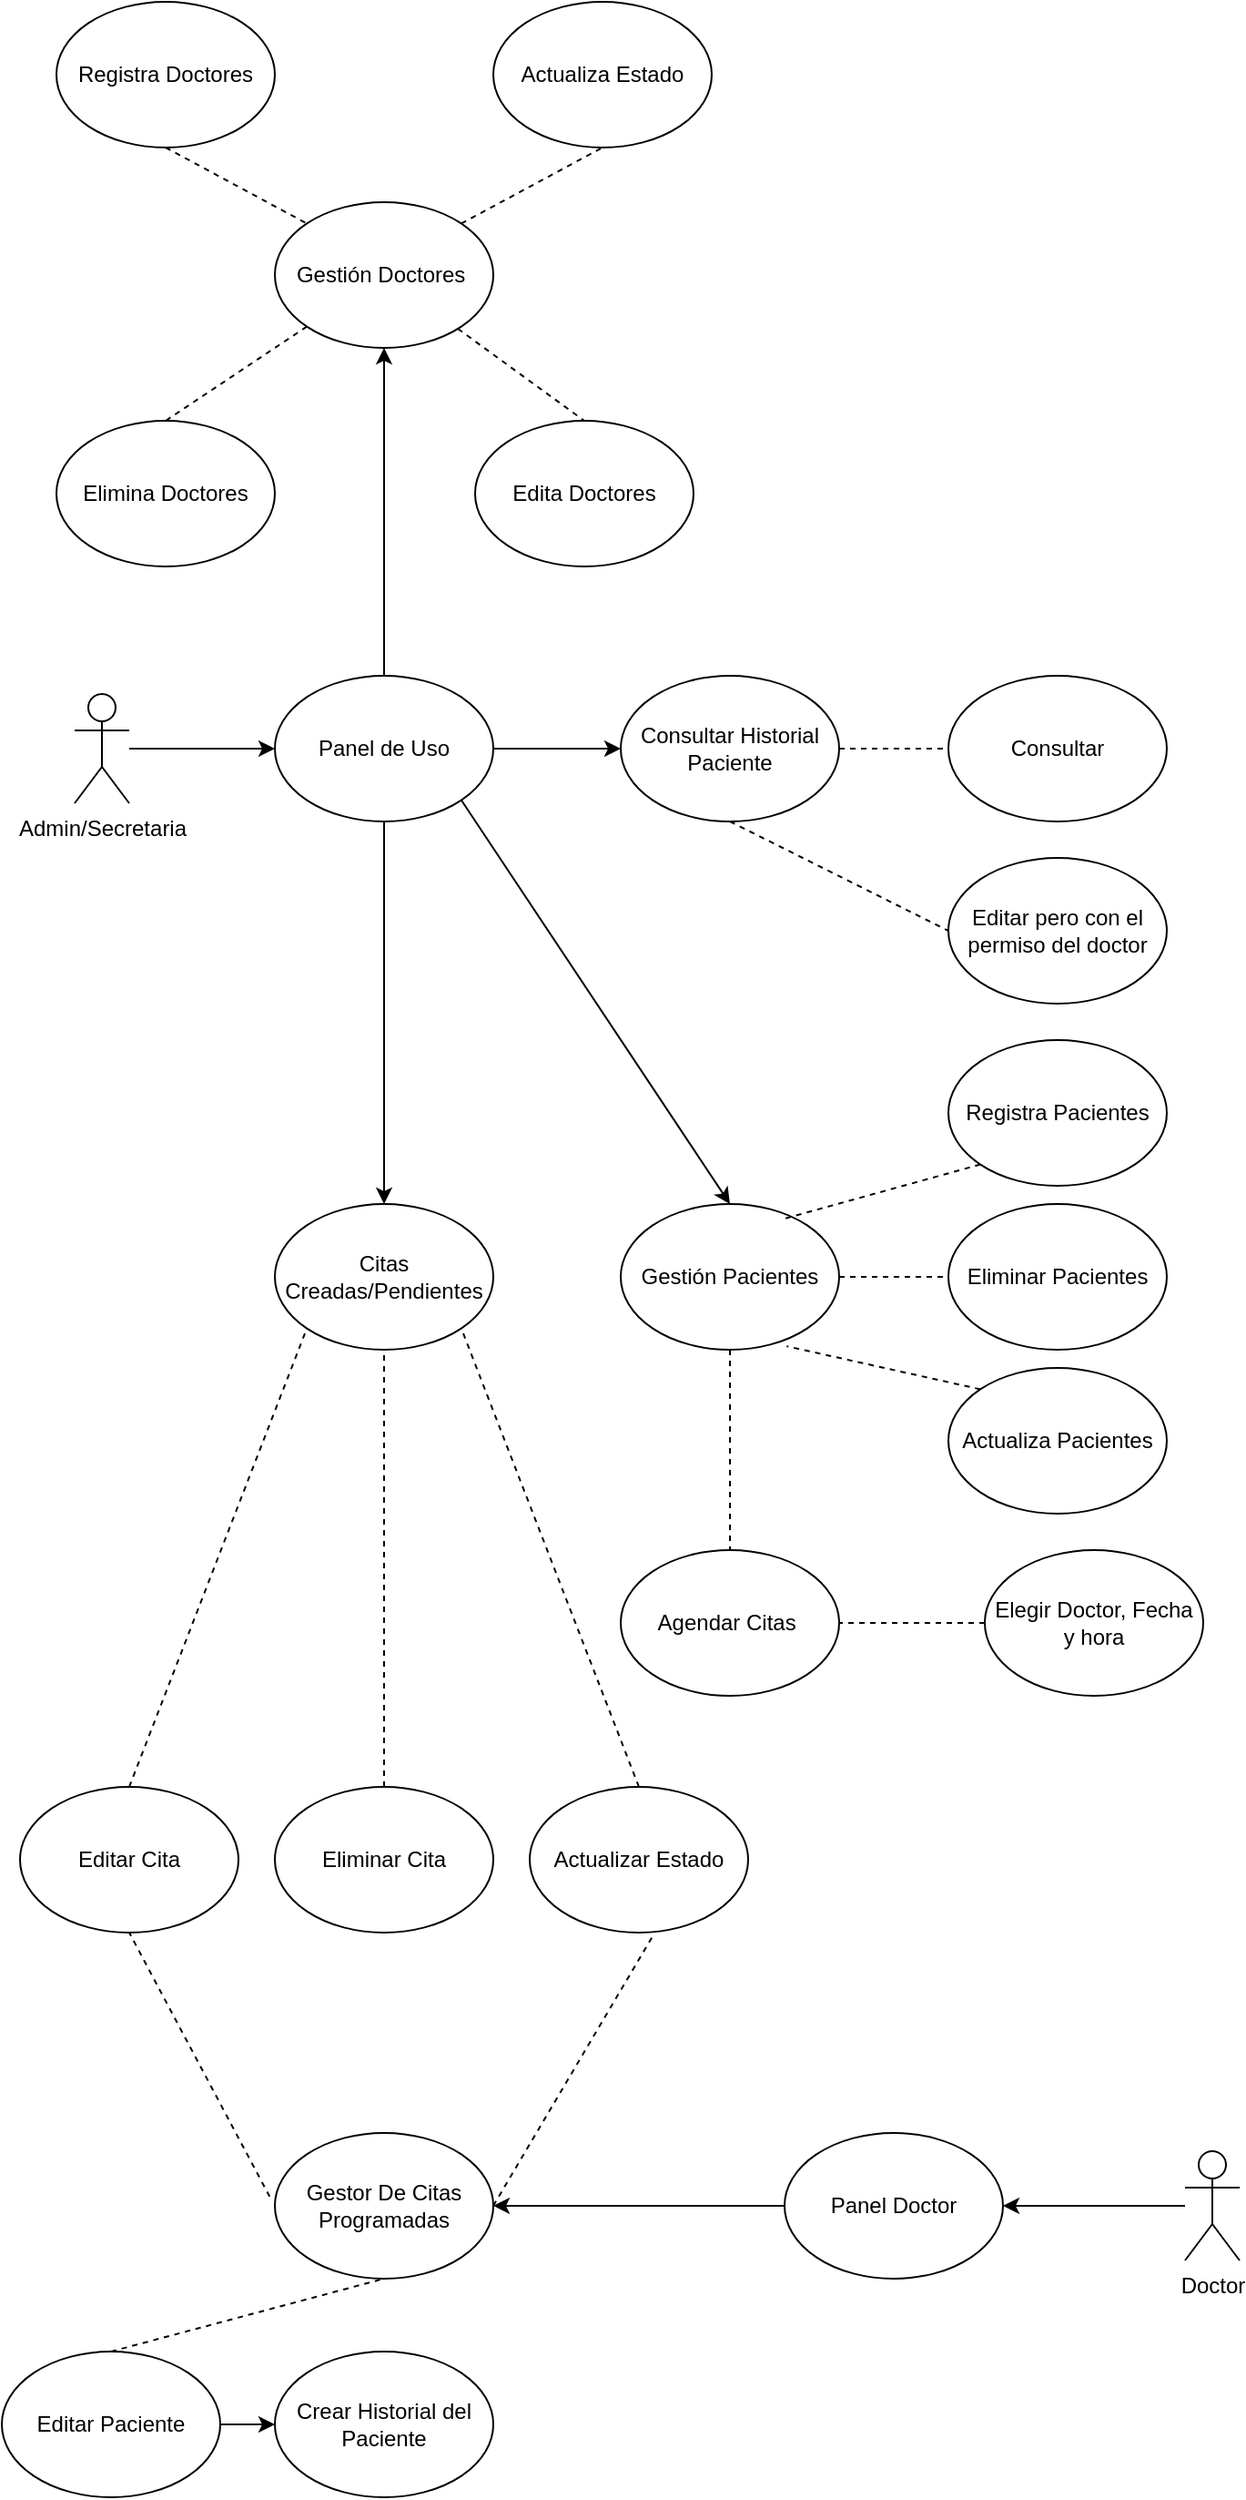 <mxfile version="24.8.8">
  <diagram id="C5RBs43oDa-KdzZeNtuy" name="Page-1">
    <mxGraphModel dx="969" dy="2106" grid="1" gridSize="10" guides="1" tooltips="1" connect="1" arrows="1" fold="1" page="1" pageScale="1" pageWidth="1200" pageHeight="1600" math="0" shadow="0">
      <root>
        <mxCell id="WIyWlLk6GJQsqaUBKTNV-0" />
        <mxCell id="WIyWlLk6GJQsqaUBKTNV-1" parent="WIyWlLk6GJQsqaUBKTNV-0" />
        <mxCell id="KbxSTa9vtQZzKU41vYDJ-8" style="edgeStyle=orthogonalEdgeStyle;rounded=0;orthogonalLoop=1;jettySize=auto;html=1;" parent="WIyWlLk6GJQsqaUBKTNV-1" source="KbxSTa9vtQZzKU41vYDJ-4" target="KbxSTa9vtQZzKU41vYDJ-7" edge="1">
          <mxGeometry relative="1" as="geometry" />
        </mxCell>
        <mxCell id="KbxSTa9vtQZzKU41vYDJ-4" value="Admin/Secretaria" style="shape=umlActor;verticalLabelPosition=bottom;verticalAlign=top;html=1;outlineConnect=0;" parent="WIyWlLk6GJQsqaUBKTNV-1" vertex="1">
          <mxGeometry x="40" y="30" width="30" height="60" as="geometry" />
        </mxCell>
        <mxCell id="x1irQN6WV5oAdEae_Agx-1" style="edgeStyle=orthogonalEdgeStyle;rounded=0;orthogonalLoop=1;jettySize=auto;html=1;entryX=0.5;entryY=1;entryDx=0;entryDy=0;exitX=0.5;exitY=0;exitDx=0;exitDy=0;" edge="1" parent="WIyWlLk6GJQsqaUBKTNV-1" source="KbxSTa9vtQZzKU41vYDJ-7" target="KbxSTa9vtQZzKU41vYDJ-9">
          <mxGeometry relative="1" as="geometry">
            <mxPoint x="180" y="-190" as="sourcePoint" />
          </mxGeometry>
        </mxCell>
        <mxCell id="x1irQN6WV5oAdEae_Agx-4" style="rounded=0;orthogonalLoop=1;jettySize=auto;html=1;entryX=0.5;entryY=0;entryDx=0;entryDy=0;elbow=vertical;exitX=1;exitY=1;exitDx=0;exitDy=0;" edge="1" parent="WIyWlLk6GJQsqaUBKTNV-1" source="KbxSTa9vtQZzKU41vYDJ-7" target="KbxSTa9vtQZzKU41vYDJ-23">
          <mxGeometry relative="1" as="geometry" />
        </mxCell>
        <mxCell id="x1irQN6WV5oAdEae_Agx-7" style="edgeStyle=orthogonalEdgeStyle;rounded=0;orthogonalLoop=1;jettySize=auto;html=1;entryX=0.5;entryY=0;entryDx=0;entryDy=0;" edge="1" parent="WIyWlLk6GJQsqaUBKTNV-1" source="KbxSTa9vtQZzKU41vYDJ-7" target="x1irQN6WV5oAdEae_Agx-5">
          <mxGeometry relative="1" as="geometry" />
        </mxCell>
        <mxCell id="x1irQN6WV5oAdEae_Agx-25" style="edgeStyle=orthogonalEdgeStyle;rounded=0;orthogonalLoop=1;jettySize=auto;html=1;exitX=1;exitY=0.5;exitDx=0;exitDy=0;" edge="1" parent="WIyWlLk6GJQsqaUBKTNV-1" source="KbxSTa9vtQZzKU41vYDJ-7" target="x1irQN6WV5oAdEae_Agx-24">
          <mxGeometry relative="1" as="geometry" />
        </mxCell>
        <mxCell id="KbxSTa9vtQZzKU41vYDJ-7" value="Panel de Uso" style="ellipse;whiteSpace=wrap;html=1;" parent="WIyWlLk6GJQsqaUBKTNV-1" vertex="1">
          <mxGeometry x="150" y="20" width="120" height="80" as="geometry" />
        </mxCell>
        <mxCell id="KbxSTa9vtQZzKU41vYDJ-9" value="Gestión Doctores&amp;nbsp;" style="ellipse;whiteSpace=wrap;html=1;" parent="WIyWlLk6GJQsqaUBKTNV-1" vertex="1">
          <mxGeometry x="150" y="-240" width="120" height="80" as="geometry" />
        </mxCell>
        <mxCell id="KbxSTa9vtQZzKU41vYDJ-13" value="" style="endArrow=none;dashed=1;html=1;rounded=0;entryX=0.5;entryY=0;entryDx=0;entryDy=0;exitX=0;exitY=1;exitDx=0;exitDy=0;" parent="WIyWlLk6GJQsqaUBKTNV-1" source="KbxSTa9vtQZzKU41vYDJ-9" target="KbxSTa9vtQZzKU41vYDJ-14" edge="1">
          <mxGeometry width="50" height="50" relative="1" as="geometry">
            <mxPoint x="470" y="-180" as="sourcePoint" />
            <mxPoint x="420" y="-90" as="targetPoint" />
            <Array as="points" />
          </mxGeometry>
        </mxCell>
        <mxCell id="KbxSTa9vtQZzKU41vYDJ-14" value="Elimina Doctores" style="ellipse;whiteSpace=wrap;html=1;" parent="WIyWlLk6GJQsqaUBKTNV-1" vertex="1">
          <mxGeometry x="30" y="-120" width="120" height="80" as="geometry" />
        </mxCell>
        <mxCell id="KbxSTa9vtQZzKU41vYDJ-16" value="Edita Doctores" style="ellipse;whiteSpace=wrap;html=1;" parent="WIyWlLk6GJQsqaUBKTNV-1" vertex="1">
          <mxGeometry x="260" y="-120" width="120" height="80" as="geometry" />
        </mxCell>
        <mxCell id="KbxSTa9vtQZzKU41vYDJ-19" value="" style="endArrow=none;dashed=1;html=1;rounded=0;entryX=0.5;entryY=0;entryDx=0;entryDy=0;" parent="WIyWlLk6GJQsqaUBKTNV-1" source="KbxSTa9vtQZzKU41vYDJ-9" target="KbxSTa9vtQZzKU41vYDJ-16" edge="1">
          <mxGeometry width="50" height="50" relative="1" as="geometry">
            <mxPoint x="300" y="-20" as="sourcePoint" />
            <mxPoint x="350" y="-70" as="targetPoint" />
          </mxGeometry>
        </mxCell>
        <mxCell id="KbxSTa9vtQZzKU41vYDJ-21" value="" style="endArrow=none;dashed=1;html=1;rounded=0;exitX=1;exitY=0;exitDx=0;exitDy=0;entryX=0.5;entryY=1;entryDx=0;entryDy=0;" parent="WIyWlLk6GJQsqaUBKTNV-1" source="KbxSTa9vtQZzKU41vYDJ-9" target="KbxSTa9vtQZzKU41vYDJ-22" edge="1">
          <mxGeometry width="50" height="50" relative="1" as="geometry">
            <mxPoint x="300" y="-120" as="sourcePoint" />
            <mxPoint x="450" y="-310" as="targetPoint" />
          </mxGeometry>
        </mxCell>
        <mxCell id="KbxSTa9vtQZzKU41vYDJ-22" value="Actualiza Estado" style="ellipse;whiteSpace=wrap;html=1;" parent="WIyWlLk6GJQsqaUBKTNV-1" vertex="1">
          <mxGeometry x="270" y="-350" width="120" height="80" as="geometry" />
        </mxCell>
        <mxCell id="KbxSTa9vtQZzKU41vYDJ-23" value="Gestión Pacientes" style="ellipse;whiteSpace=wrap;html=1;" parent="WIyWlLk6GJQsqaUBKTNV-1" vertex="1">
          <mxGeometry x="340" y="310" width="120" height="80" as="geometry" />
        </mxCell>
        <mxCell id="KbxSTa9vtQZzKU41vYDJ-25" value="Eliminar Pacientes" style="ellipse;whiteSpace=wrap;html=1;" parent="WIyWlLk6GJQsqaUBKTNV-1" vertex="1">
          <mxGeometry x="520" y="310" width="120" height="80" as="geometry" />
        </mxCell>
        <mxCell id="KbxSTa9vtQZzKU41vYDJ-26" value="" style="endArrow=none;dashed=1;html=1;rounded=0;exitX=1;exitY=0.5;exitDx=0;exitDy=0;entryX=0;entryY=0.5;entryDx=0;entryDy=0;" parent="WIyWlLk6GJQsqaUBKTNV-1" source="KbxSTa9vtQZzKU41vYDJ-23" target="KbxSTa9vtQZzKU41vYDJ-25" edge="1">
          <mxGeometry width="50" height="50" relative="1" as="geometry">
            <mxPoint x="740" y="280" as="sourcePoint" />
            <mxPoint x="790" y="230" as="targetPoint" />
          </mxGeometry>
        </mxCell>
        <mxCell id="KbxSTa9vtQZzKU41vYDJ-27" value="" style="endArrow=none;dashed=1;html=1;rounded=0;entryX=0.734;entryY=0.107;entryDx=0;entryDy=0;exitX=0;exitY=1;exitDx=0;exitDy=0;entryPerimeter=0;" parent="WIyWlLk6GJQsqaUBKTNV-1" source="KbxSTa9vtQZzKU41vYDJ-28" target="KbxSTa9vtQZzKU41vYDJ-23" edge="1">
          <mxGeometry width="50" height="50" relative="1" as="geometry">
            <mxPoint x="490" y="450" as="sourcePoint" />
            <mxPoint x="540" y="400" as="targetPoint" />
          </mxGeometry>
        </mxCell>
        <mxCell id="KbxSTa9vtQZzKU41vYDJ-28" value="Registra Pacientes" style="ellipse;whiteSpace=wrap;html=1;" parent="WIyWlLk6GJQsqaUBKTNV-1" vertex="1">
          <mxGeometry x="520" y="220" width="120" height="80" as="geometry" />
        </mxCell>
        <mxCell id="KbxSTa9vtQZzKU41vYDJ-29" value="" style="endArrow=none;dashed=1;html=1;rounded=0;entryX=0;entryY=0;entryDx=0;entryDy=0;exitX=0.5;exitY=1;exitDx=0;exitDy=0;" parent="WIyWlLk6GJQsqaUBKTNV-1" source="KbxSTa9vtQZzKU41vYDJ-30" target="KbxSTa9vtQZzKU41vYDJ-9" edge="1">
          <mxGeometry width="50" height="50" relative="1" as="geometry">
            <mxPoint x="300" y="-320" as="sourcePoint" />
            <mxPoint x="550" y="-30" as="targetPoint" />
          </mxGeometry>
        </mxCell>
        <mxCell id="KbxSTa9vtQZzKU41vYDJ-30" value="Registra Doctores" style="ellipse;whiteSpace=wrap;html=1;" parent="WIyWlLk6GJQsqaUBKTNV-1" vertex="1">
          <mxGeometry x="30" y="-350" width="120" height="80" as="geometry" />
        </mxCell>
        <mxCell id="KbxSTa9vtQZzKU41vYDJ-31" value="Actualiza Pacientes" style="ellipse;whiteSpace=wrap;html=1;" parent="WIyWlLk6GJQsqaUBKTNV-1" vertex="1">
          <mxGeometry x="520" y="400" width="120" height="80" as="geometry" />
        </mxCell>
        <mxCell id="KbxSTa9vtQZzKU41vYDJ-32" value="" style="endArrow=none;dashed=1;html=1;rounded=0;exitX=0;exitY=0;exitDx=0;exitDy=0;entryX=0.76;entryY=0.976;entryDx=0;entryDy=0;entryPerimeter=0;" parent="WIyWlLk6GJQsqaUBKTNV-1" source="KbxSTa9vtQZzKU41vYDJ-31" target="KbxSTa9vtQZzKU41vYDJ-23" edge="1">
          <mxGeometry width="50" height="50" relative="1" as="geometry">
            <mxPoint x="420" y="470" as="sourcePoint" />
            <mxPoint x="442" y="378" as="targetPoint" />
          </mxGeometry>
        </mxCell>
        <mxCell id="KbxSTa9vtQZzKU41vYDJ-33" value="Agendar Citas&amp;nbsp;" style="ellipse;whiteSpace=wrap;html=1;" parent="WIyWlLk6GJQsqaUBKTNV-1" vertex="1">
          <mxGeometry x="340" y="500" width="120" height="80" as="geometry" />
        </mxCell>
        <mxCell id="KbxSTa9vtQZzKU41vYDJ-35" value="" style="endArrow=none;dashed=1;html=1;rounded=0;entryX=1;entryY=0.5;entryDx=0;entryDy=0;exitX=0;exitY=0.5;exitDx=0;exitDy=0;" parent="WIyWlLk6GJQsqaUBKTNV-1" source="KbxSTa9vtQZzKU41vYDJ-36" target="KbxSTa9vtQZzKU41vYDJ-33" edge="1">
          <mxGeometry width="50" height="50" relative="1" as="geometry">
            <mxPoint x="540" y="550" as="sourcePoint" />
            <mxPoint x="560" y="530" as="targetPoint" />
          </mxGeometry>
        </mxCell>
        <mxCell id="KbxSTa9vtQZzKU41vYDJ-36" value="Elegir Doctor, Fecha y hora" style="ellipse;whiteSpace=wrap;html=1;" parent="WIyWlLk6GJQsqaUBKTNV-1" vertex="1">
          <mxGeometry x="540" y="500" width="120" height="80" as="geometry" />
        </mxCell>
        <mxCell id="x1irQN6WV5oAdEae_Agx-3" value="" style="endArrow=none;dashed=1;html=1;rounded=0;exitX=0.5;exitY=1;exitDx=0;exitDy=0;" edge="1" parent="WIyWlLk6GJQsqaUBKTNV-1" source="KbxSTa9vtQZzKU41vYDJ-23" target="KbxSTa9vtQZzKU41vYDJ-33">
          <mxGeometry width="50" height="50" relative="1" as="geometry">
            <mxPoint x="750" y="480" as="sourcePoint" />
            <mxPoint x="400" y="510" as="targetPoint" />
          </mxGeometry>
        </mxCell>
        <mxCell id="x1irQN6WV5oAdEae_Agx-5" value="Citas Creadas/Pendientes" style="ellipse;whiteSpace=wrap;html=1;" vertex="1" parent="WIyWlLk6GJQsqaUBKTNV-1">
          <mxGeometry x="150" y="310" width="120" height="80" as="geometry" />
        </mxCell>
        <mxCell id="x1irQN6WV5oAdEae_Agx-8" value="" style="endArrow=none;dashed=1;html=1;rounded=0;entryX=0.5;entryY=1;entryDx=0;entryDy=0;exitX=0.5;exitY=0;exitDx=0;exitDy=0;" edge="1" parent="WIyWlLk6GJQsqaUBKTNV-1" source="x1irQN6WV5oAdEae_Agx-9" target="x1irQN6WV5oAdEae_Agx-5">
          <mxGeometry width="50" height="50" relative="1" as="geometry">
            <mxPoint x="120" y="460" as="sourcePoint" />
            <mxPoint x="210" y="400" as="targetPoint" />
          </mxGeometry>
        </mxCell>
        <mxCell id="x1irQN6WV5oAdEae_Agx-9" value="Eliminar Cita" style="ellipse;whiteSpace=wrap;html=1;" vertex="1" parent="WIyWlLk6GJQsqaUBKTNV-1">
          <mxGeometry x="150" y="630" width="120" height="80" as="geometry" />
        </mxCell>
        <mxCell id="x1irQN6WV5oAdEae_Agx-11" value="" style="endArrow=none;dashed=1;html=1;rounded=0;entryX=0;entryY=1;entryDx=0;entryDy=0;exitX=0.5;exitY=0;exitDx=0;exitDy=0;" edge="1" parent="WIyWlLk6GJQsqaUBKTNV-1" source="x1irQN6WV5oAdEae_Agx-12" target="x1irQN6WV5oAdEae_Agx-5">
          <mxGeometry width="50" height="50" relative="1" as="geometry">
            <mxPoint x="100" y="470" as="sourcePoint" />
            <mxPoint x="130" y="410" as="targetPoint" />
          </mxGeometry>
        </mxCell>
        <mxCell id="x1irQN6WV5oAdEae_Agx-12" value="Editar Cita" style="ellipse;whiteSpace=wrap;html=1;" vertex="1" parent="WIyWlLk6GJQsqaUBKTNV-1">
          <mxGeometry x="10" y="630" width="120" height="80" as="geometry" />
        </mxCell>
        <mxCell id="x1irQN6WV5oAdEae_Agx-15" style="edgeStyle=orthogonalEdgeStyle;rounded=0;orthogonalLoop=1;jettySize=auto;html=1;" edge="1" parent="WIyWlLk6GJQsqaUBKTNV-1" source="x1irQN6WV5oAdEae_Agx-13" target="x1irQN6WV5oAdEae_Agx-14">
          <mxGeometry relative="1" as="geometry" />
        </mxCell>
        <mxCell id="x1irQN6WV5oAdEae_Agx-13" value="Doctor" style="shape=umlActor;verticalLabelPosition=bottom;verticalAlign=top;html=1;outlineConnect=0;" vertex="1" parent="WIyWlLk6GJQsqaUBKTNV-1">
          <mxGeometry x="650" y="830" width="30" height="60" as="geometry" />
        </mxCell>
        <mxCell id="x1irQN6WV5oAdEae_Agx-17" style="rounded=0;orthogonalLoop=1;jettySize=auto;html=1;entryX=1;entryY=0.5;entryDx=0;entryDy=0;" edge="1" parent="WIyWlLk6GJQsqaUBKTNV-1" source="x1irQN6WV5oAdEae_Agx-14" target="x1irQN6WV5oAdEae_Agx-16">
          <mxGeometry relative="1" as="geometry" />
        </mxCell>
        <mxCell id="x1irQN6WV5oAdEae_Agx-14" value="Panel Doctor" style="ellipse;whiteSpace=wrap;html=1;" vertex="1" parent="WIyWlLk6GJQsqaUBKTNV-1">
          <mxGeometry x="430" y="820" width="120" height="80" as="geometry" />
        </mxCell>
        <mxCell id="x1irQN6WV5oAdEae_Agx-16" value="Gestor De Citas Programadas" style="ellipse;whiteSpace=wrap;html=1;" vertex="1" parent="WIyWlLk6GJQsqaUBKTNV-1">
          <mxGeometry x="150" y="820" width="120" height="80" as="geometry" />
        </mxCell>
        <mxCell id="x1irQN6WV5oAdEae_Agx-18" value="" style="endArrow=none;dashed=1;html=1;rounded=0;entryX=1;entryY=1;entryDx=0;entryDy=0;exitX=0.5;exitY=0;exitDx=0;exitDy=0;" edge="1" parent="WIyWlLk6GJQsqaUBKTNV-1" source="x1irQN6WV5oAdEae_Agx-19" target="x1irQN6WV5oAdEae_Agx-5">
          <mxGeometry width="50" height="50" relative="1" as="geometry">
            <mxPoint x="300" y="440" as="sourcePoint" />
            <mxPoint x="320" y="420" as="targetPoint" />
          </mxGeometry>
        </mxCell>
        <mxCell id="x1irQN6WV5oAdEae_Agx-19" value="Actualizar Estado" style="ellipse;whiteSpace=wrap;html=1;" vertex="1" parent="WIyWlLk6GJQsqaUBKTNV-1">
          <mxGeometry x="290" y="630" width="120" height="80" as="geometry" />
        </mxCell>
        <mxCell id="x1irQN6WV5oAdEae_Agx-24" value="Consultar Historial Paciente" style="ellipse;whiteSpace=wrap;html=1;" vertex="1" parent="WIyWlLk6GJQsqaUBKTNV-1">
          <mxGeometry x="340" y="20" width="120" height="80" as="geometry" />
        </mxCell>
        <mxCell id="x1irQN6WV5oAdEae_Agx-26" value="Consultar" style="ellipse;whiteSpace=wrap;html=1;" vertex="1" parent="WIyWlLk6GJQsqaUBKTNV-1">
          <mxGeometry x="520" y="20" width="120" height="80" as="geometry" />
        </mxCell>
        <mxCell id="x1irQN6WV5oAdEae_Agx-27" value="" style="endArrow=none;dashed=1;html=1;rounded=0;exitX=1;exitY=0.5;exitDx=0;exitDy=0;" edge="1" parent="WIyWlLk6GJQsqaUBKTNV-1" source="x1irQN6WV5oAdEae_Agx-24" target="x1irQN6WV5oAdEae_Agx-26">
          <mxGeometry width="50" height="50" relative="1" as="geometry">
            <mxPoint x="480" y="20" as="sourcePoint" />
            <mxPoint x="530" y="-30" as="targetPoint" />
          </mxGeometry>
        </mxCell>
        <mxCell id="x1irQN6WV5oAdEae_Agx-28" value="Editar pero con el permiso del doctor" style="ellipse;whiteSpace=wrap;html=1;" vertex="1" parent="WIyWlLk6GJQsqaUBKTNV-1">
          <mxGeometry x="520" y="120" width="120" height="80" as="geometry" />
        </mxCell>
        <mxCell id="x1irQN6WV5oAdEae_Agx-29" value="" style="endArrow=none;dashed=1;html=1;rounded=0;exitX=0.5;exitY=1;exitDx=0;exitDy=0;entryX=0;entryY=0.5;entryDx=0;entryDy=0;" edge="1" parent="WIyWlLk6GJQsqaUBKTNV-1" source="x1irQN6WV5oAdEae_Agx-24" target="x1irQN6WV5oAdEae_Agx-28">
          <mxGeometry width="50" height="50" relative="1" as="geometry">
            <mxPoint x="470" y="200" as="sourcePoint" />
            <mxPoint x="520" y="150" as="targetPoint" />
          </mxGeometry>
        </mxCell>
        <mxCell id="x1irQN6WV5oAdEae_Agx-34" value="" style="endArrow=none;dashed=1;html=1;rounded=0;entryX=0.5;entryY=1;entryDx=0;entryDy=0;exitX=-0.024;exitY=0.436;exitDx=0;exitDy=0;exitPerimeter=0;" edge="1" parent="WIyWlLk6GJQsqaUBKTNV-1" source="x1irQN6WV5oAdEae_Agx-16" target="x1irQN6WV5oAdEae_Agx-12">
          <mxGeometry width="50" height="50" relative="1" as="geometry">
            <mxPoint x="280" y="810" as="sourcePoint" />
            <mxPoint x="330" y="760" as="targetPoint" />
          </mxGeometry>
        </mxCell>
        <mxCell id="x1irQN6WV5oAdEae_Agx-35" value="" style="endArrow=none;dashed=1;html=1;rounded=0;exitX=1;exitY=0.5;exitDx=0;exitDy=0;entryX=0.566;entryY=1.017;entryDx=0;entryDy=0;entryPerimeter=0;" edge="1" parent="WIyWlLk6GJQsqaUBKTNV-1" source="x1irQN6WV5oAdEae_Agx-16" target="x1irQN6WV5oAdEae_Agx-19">
          <mxGeometry width="50" height="50" relative="1" as="geometry">
            <mxPoint x="280" y="830" as="sourcePoint" />
            <mxPoint x="330" y="780" as="targetPoint" />
          </mxGeometry>
        </mxCell>
        <mxCell id="x1irQN6WV5oAdEae_Agx-36" value="" style="endArrow=none;dashed=1;html=1;rounded=0;entryX=0.5;entryY=1;entryDx=0;entryDy=0;exitX=0.5;exitY=0;exitDx=0;exitDy=0;" edge="1" parent="WIyWlLk6GJQsqaUBKTNV-1" source="x1irQN6WV5oAdEae_Agx-37" target="x1irQN6WV5oAdEae_Agx-16">
          <mxGeometry width="50" height="50" relative="1" as="geometry">
            <mxPoint x="210" y="990" as="sourcePoint" />
            <mxPoint x="230" y="950" as="targetPoint" />
          </mxGeometry>
        </mxCell>
        <mxCell id="x1irQN6WV5oAdEae_Agx-37" value="Editar Paciente" style="ellipse;whiteSpace=wrap;html=1;" vertex="1" parent="WIyWlLk6GJQsqaUBKTNV-1">
          <mxGeometry y="940" width="120" height="80" as="geometry" />
        </mxCell>
        <mxCell id="x1irQN6WV5oAdEae_Agx-38" value="" style="endArrow=classic;html=1;rounded=0;exitX=1;exitY=0.5;exitDx=0;exitDy=0;entryX=0;entryY=0.5;entryDx=0;entryDy=0;" edge="1" parent="WIyWlLk6GJQsqaUBKTNV-1" source="x1irQN6WV5oAdEae_Agx-37" target="x1irQN6WV5oAdEae_Agx-39">
          <mxGeometry width="50" height="50" relative="1" as="geometry">
            <mxPoint x="340" y="1060" as="sourcePoint" />
            <mxPoint x="210" y="980" as="targetPoint" />
          </mxGeometry>
        </mxCell>
        <mxCell id="x1irQN6WV5oAdEae_Agx-39" value="Crear Historial del Paciente" style="ellipse;whiteSpace=wrap;html=1;" vertex="1" parent="WIyWlLk6GJQsqaUBKTNV-1">
          <mxGeometry x="150" y="940" width="120" height="80" as="geometry" />
        </mxCell>
      </root>
    </mxGraphModel>
  </diagram>
</mxfile>
